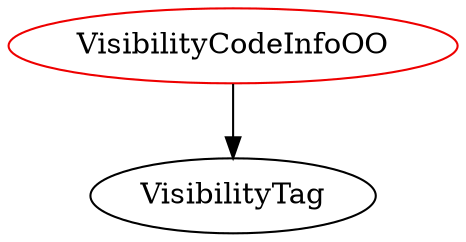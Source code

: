 digraph visibilitycodeinfooo{
VisibilityCodeInfoOO	[shape=oval, color=red2, label="VisibilityCodeInfoOO"];
VisibilityCodeInfoOO -> VisibilityTag;
}
